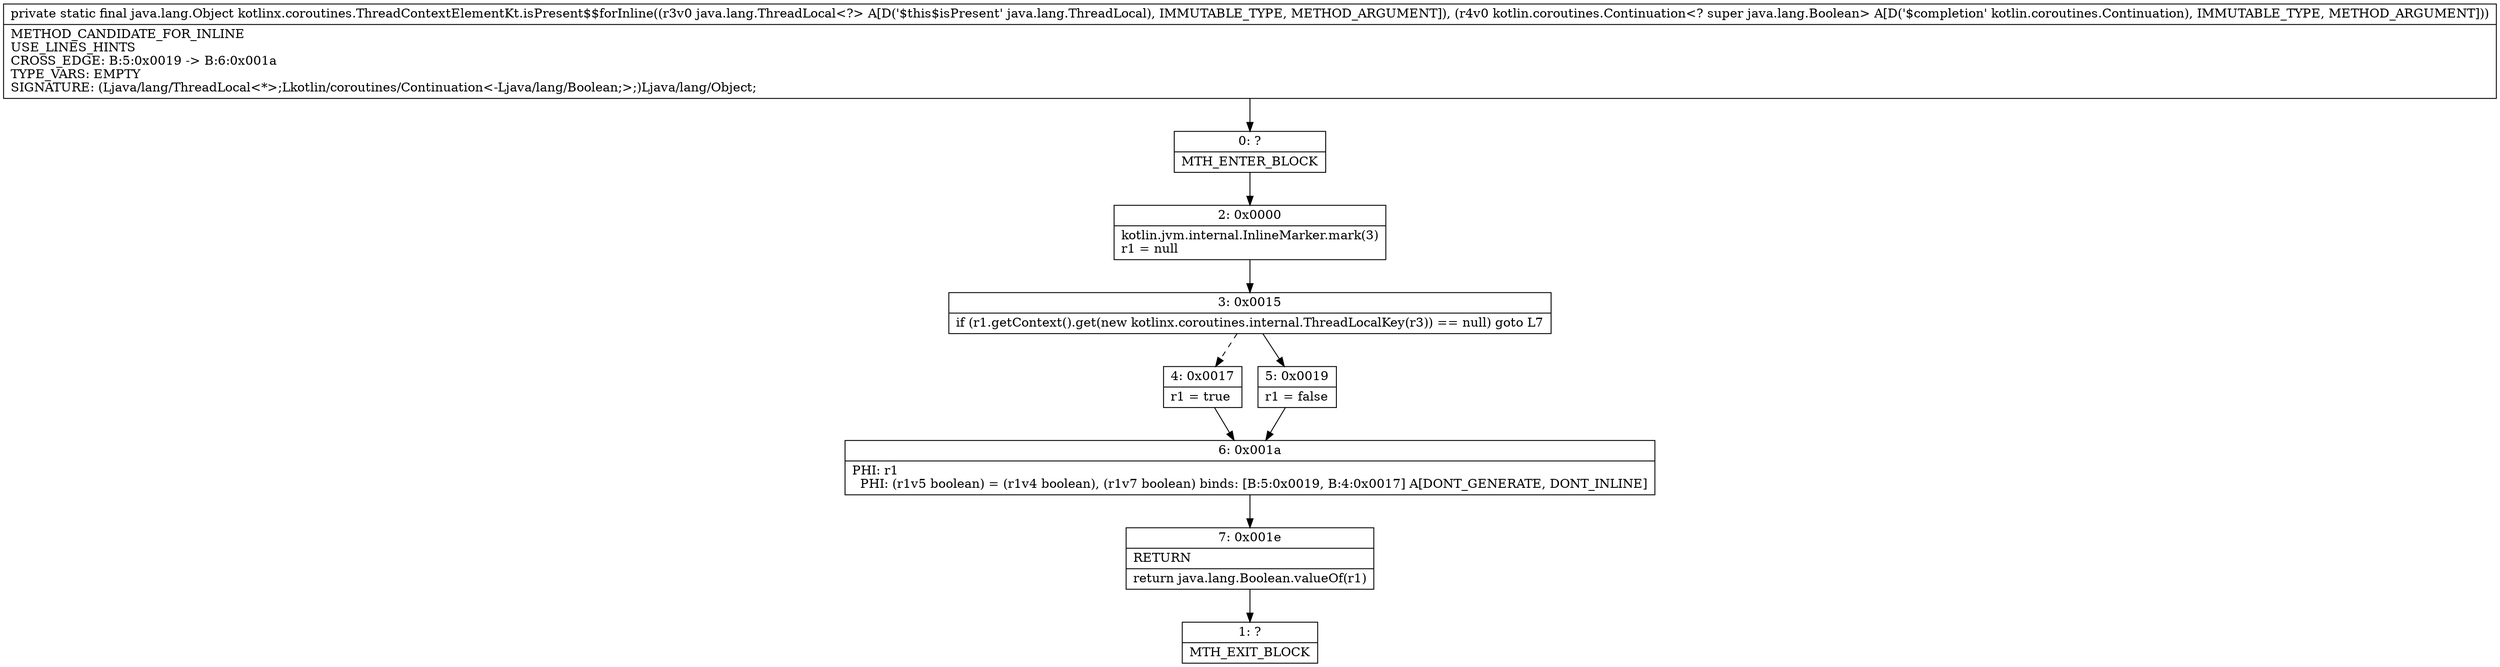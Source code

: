digraph "CFG forkotlinx.coroutines.ThreadContextElementKt.isPresent$$forInline(Ljava\/lang\/ThreadLocal;Lkotlin\/coroutines\/Continuation;)Ljava\/lang\/Object;" {
Node_0 [shape=record,label="{0\:\ ?|MTH_ENTER_BLOCK\l}"];
Node_2 [shape=record,label="{2\:\ 0x0000|kotlin.jvm.internal.InlineMarker.mark(3)\lr1 = null\l}"];
Node_3 [shape=record,label="{3\:\ 0x0015|if (r1.getContext().get(new kotlinx.coroutines.internal.ThreadLocalKey(r3)) == null) goto L7\l}"];
Node_4 [shape=record,label="{4\:\ 0x0017|r1 = true\l}"];
Node_6 [shape=record,label="{6\:\ 0x001a|PHI: r1 \l  PHI: (r1v5 boolean) = (r1v4 boolean), (r1v7 boolean) binds: [B:5:0x0019, B:4:0x0017] A[DONT_GENERATE, DONT_INLINE]\l}"];
Node_7 [shape=record,label="{7\:\ 0x001e|RETURN\l|return java.lang.Boolean.valueOf(r1)\l}"];
Node_1 [shape=record,label="{1\:\ ?|MTH_EXIT_BLOCK\l}"];
Node_5 [shape=record,label="{5\:\ 0x0019|r1 = false\l}"];
MethodNode[shape=record,label="{private static final java.lang.Object kotlinx.coroutines.ThreadContextElementKt.isPresent$$forInline((r3v0 java.lang.ThreadLocal\<?\> A[D('$this$isPresent' java.lang.ThreadLocal), IMMUTABLE_TYPE, METHOD_ARGUMENT]), (r4v0 kotlin.coroutines.Continuation\<? super java.lang.Boolean\> A[D('$completion' kotlin.coroutines.Continuation), IMMUTABLE_TYPE, METHOD_ARGUMENT]))  | METHOD_CANDIDATE_FOR_INLINE\lUSE_LINES_HINTS\lCROSS_EDGE: B:5:0x0019 \-\> B:6:0x001a\lTYPE_VARS: EMPTY\lSIGNATURE: (Ljava\/lang\/ThreadLocal\<*\>;Lkotlin\/coroutines\/Continuation\<\-Ljava\/lang\/Boolean;\>;)Ljava\/lang\/Object;\l}"];
MethodNode -> Node_0;Node_0 -> Node_2;
Node_2 -> Node_3;
Node_3 -> Node_4[style=dashed];
Node_3 -> Node_5;
Node_4 -> Node_6;
Node_6 -> Node_7;
Node_7 -> Node_1;
Node_5 -> Node_6;
}

